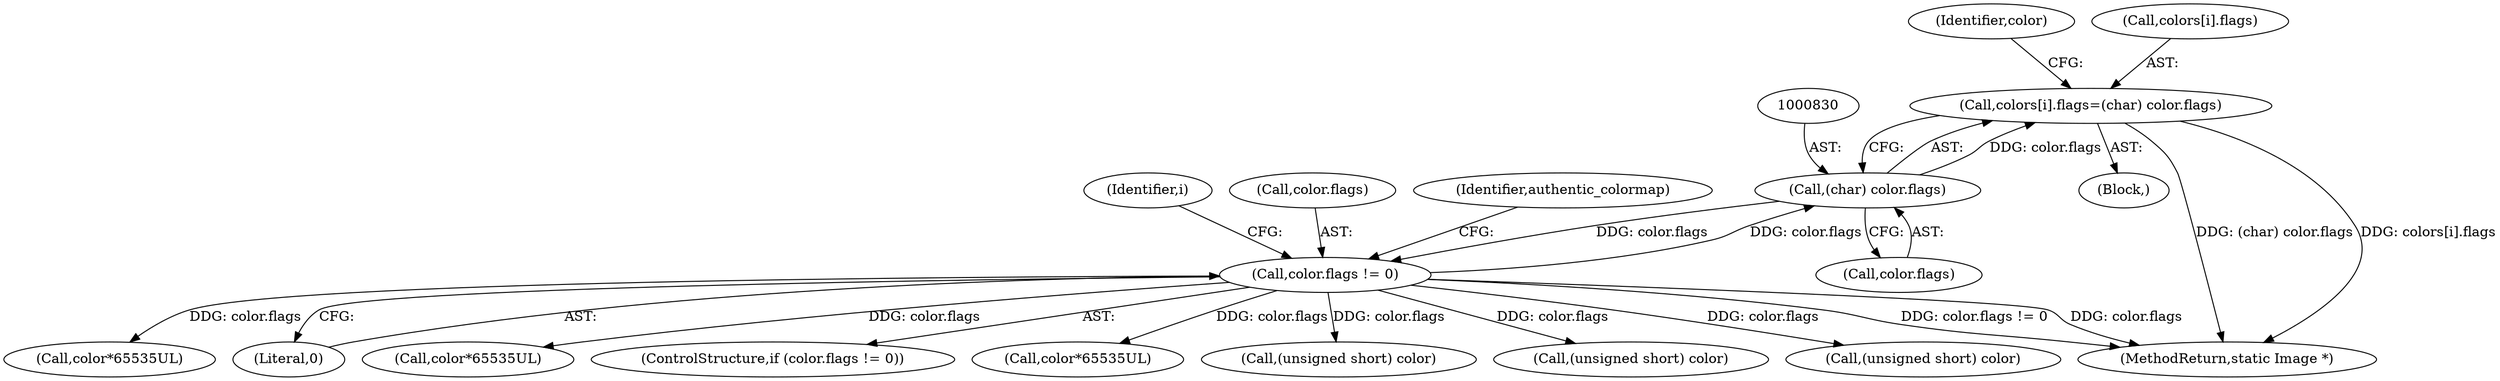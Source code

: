 digraph "0_ImageMagick6_f663dfb8431c97d95682a2b533cca1c8233d21b4@array" {
"1000823" [label="(Call,colors[i].flags=(char) color.flags)"];
"1000829" [label="(Call,(char) color.flags)"];
"1000835" [label="(Call,color.flags != 0)"];
"1000829" [label="(Call,(char) color.flags)"];
"1001559" [label="(Call,color*65535UL)"];
"1000837" [label="(Identifier,color)"];
"1000839" [label="(Literal,0)"];
"1001511" [label="(Call,color*65535UL)"];
"1000834" [label="(ControlStructure,if (color.flags != 0))"];
"1000824" [label="(Call,colors[i].flags)"];
"1000756" [label="(Identifier,i)"];
"1001535" [label="(Call,color*65535UL)"];
"1001542" [label="(Call,(unsigned short) color)"];
"1000757" [label="(Block,)"];
"1000831" [label="(Call,color.flags)"];
"1000836" [label="(Call,color.flags)"];
"1001566" [label="(Call,(unsigned short) color)"];
"1000823" [label="(Call,colors[i].flags=(char) color.flags)"];
"1000841" [label="(Identifier,authentic_colormap)"];
"1001518" [label="(Call,(unsigned short) color)"];
"1000835" [label="(Call,color.flags != 0)"];
"1001840" [label="(MethodReturn,static Image *)"];
"1000823" -> "1000757"  [label="AST: "];
"1000823" -> "1000829"  [label="CFG: "];
"1000824" -> "1000823"  [label="AST: "];
"1000829" -> "1000823"  [label="AST: "];
"1000837" -> "1000823"  [label="CFG: "];
"1000823" -> "1001840"  [label="DDG: (char) color.flags"];
"1000823" -> "1001840"  [label="DDG: colors[i].flags"];
"1000829" -> "1000823"  [label="DDG: color.flags"];
"1000829" -> "1000831"  [label="CFG: "];
"1000830" -> "1000829"  [label="AST: "];
"1000831" -> "1000829"  [label="AST: "];
"1000835" -> "1000829"  [label="DDG: color.flags"];
"1000829" -> "1000835"  [label="DDG: color.flags"];
"1000835" -> "1000834"  [label="AST: "];
"1000835" -> "1000839"  [label="CFG: "];
"1000836" -> "1000835"  [label="AST: "];
"1000839" -> "1000835"  [label="AST: "];
"1000841" -> "1000835"  [label="CFG: "];
"1000756" -> "1000835"  [label="CFG: "];
"1000835" -> "1001840"  [label="DDG: color.flags != 0"];
"1000835" -> "1001840"  [label="DDG: color.flags"];
"1000835" -> "1001511"  [label="DDG: color.flags"];
"1000835" -> "1001518"  [label="DDG: color.flags"];
"1000835" -> "1001535"  [label="DDG: color.flags"];
"1000835" -> "1001542"  [label="DDG: color.flags"];
"1000835" -> "1001559"  [label="DDG: color.flags"];
"1000835" -> "1001566"  [label="DDG: color.flags"];
}
